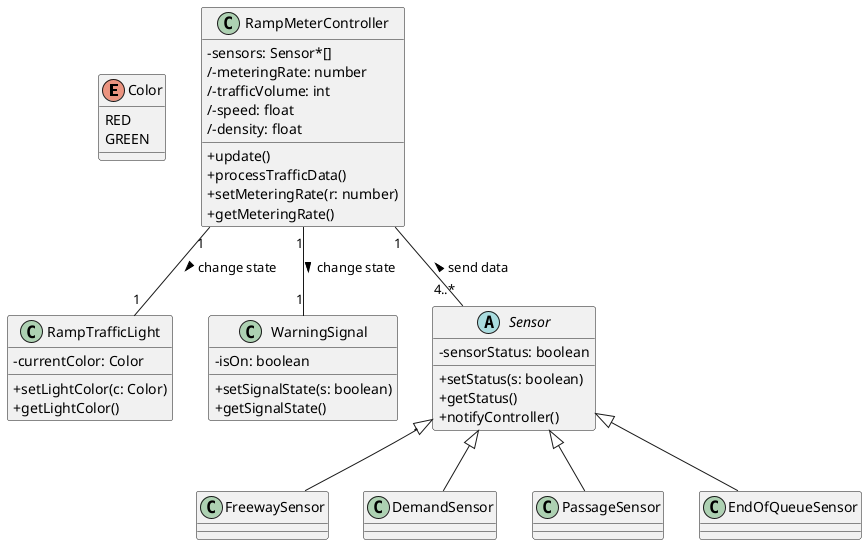 @startuml
skinparam classAttributeIconSize 0

enum Color {
RED
GREEN
}

class RampMeterController {
-sensors: Sensor*[]
/-meteringRate: number
/-trafficVolume: int
/-speed: float
/-density: float
+update()
+processTrafficData()
+setMeteringRate(r: number)
+getMeteringRate()
}

class RampTrafficLight {
-currentColor: Color
+setLightColor(c: Color)
+getLightColor()
}

class WarningSignal {
-isOn: boolean
+setSignalState(s: boolean)
+getSignalState()
}

abstract class Sensor {
-sensorStatus: boolean
+setStatus(s: boolean)
+getStatus()
+notifyController()
}

class FreewaySensor {
}
class DemandSensor {
}
class PassageSensor {
}
class EndOfQueueSensor {
}

Sensor <|-- FreewaySensor
Sensor <|-- DemandSensor
Sensor <|-- PassageSensor
Sensor <|-- EndOfQueueSensor

RampMeterController "1" -- "4..*" Sensor : send data <

RampMeterController "1" -- "1" RampTrafficLight : change state >
RampMeterController "1" -- "1" WarningSignal : change state >

@enduml